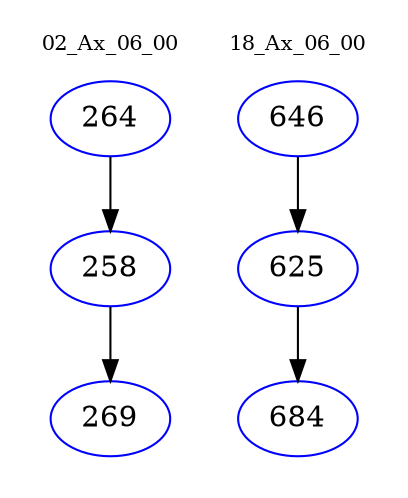 digraph{
subgraph cluster_0 {
color = white
label = "02_Ax_06_00";
fontsize=10;
T0_264 [label="264", color="blue"]
T0_264 -> T0_258 [color="black"]
T0_258 [label="258", color="blue"]
T0_258 -> T0_269 [color="black"]
T0_269 [label="269", color="blue"]
}
subgraph cluster_1 {
color = white
label = "18_Ax_06_00";
fontsize=10;
T1_646 [label="646", color="blue"]
T1_646 -> T1_625 [color="black"]
T1_625 [label="625", color="blue"]
T1_625 -> T1_684 [color="black"]
T1_684 [label="684", color="blue"]
}
}
